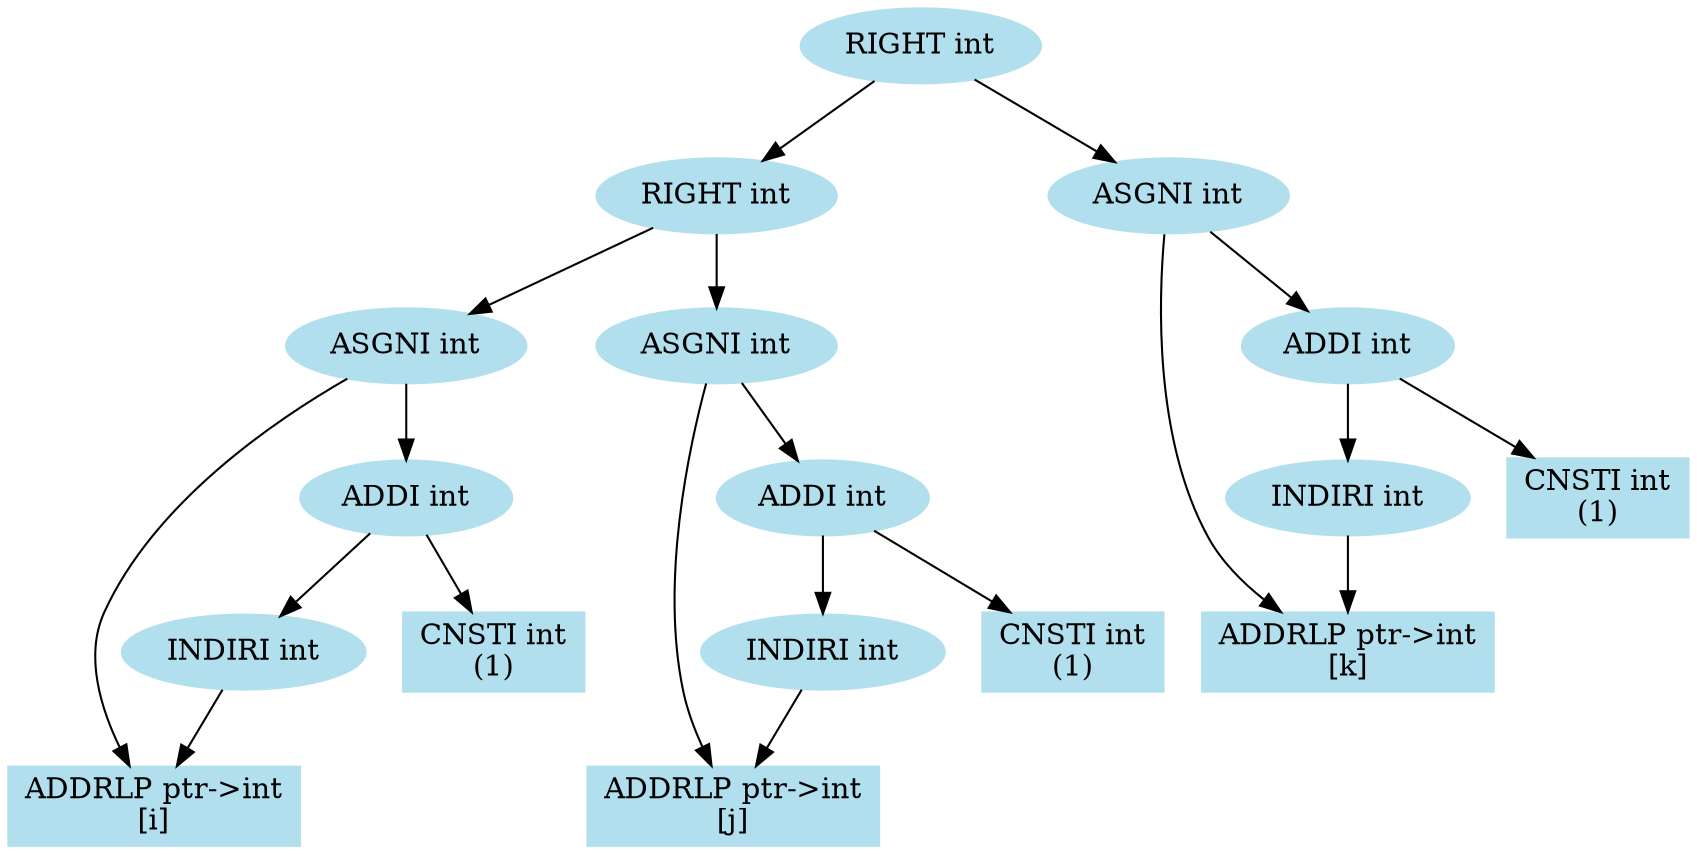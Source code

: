 ////////////////////////////////////////////////////////////////////////////////
// Generate the dot file for drawing semantic structure of statements

// File name: test.c
// Line number: 3
////////////////////////////////////////////////////////////////////////////////

digraph semantic_dag  {
    node [color=lightblue2, style=filled];

    v1 [label="RIGHT int"];
    v2 [label="RIGHT int"];
    v3 [label="ASGNI int"];
    v1 -> v2
    v1 -> v3

    v4 [label="ASGNI int"];
    v5 [label="ASGNI int"];
    v2 -> v4
    v2 -> v5

    v6 [label="ADDRLP ptr->int\n\[k\]", shape=box];
    v7 [label="ADDI int"];
    v3 -> v6
    v3 -> v7

    v8 [label="ADDRLP ptr->int\n\[i\]", shape=box];
    v9 [label="ADDI int"];
    v4 -> v8
    v4 -> v9

    v10 [label="ADDRLP ptr->int\n\[j\]", shape=box];
    v11 [label="ADDI int"];
    v5 -> v10
    v5 -> v11

    v12 [label="INDIRI int"];
    v13 [label="CNSTI int\n\(1\)", shape=box];
    v7 -> v12
    v7 -> v13

    v14 [label="INDIRI int"];
    v15 [label="CNSTI int\n\(1\)", shape=box];
    v9 -> v14
    v9 -> v15

    v16 [label="INDIRI int"];
    v17 [label="CNSTI int\n\(1\)", shape=box];
    v11 -> v16
    v11 -> v17

    v12 -> v6

    v14 -> v8

    v16 -> v10

}
